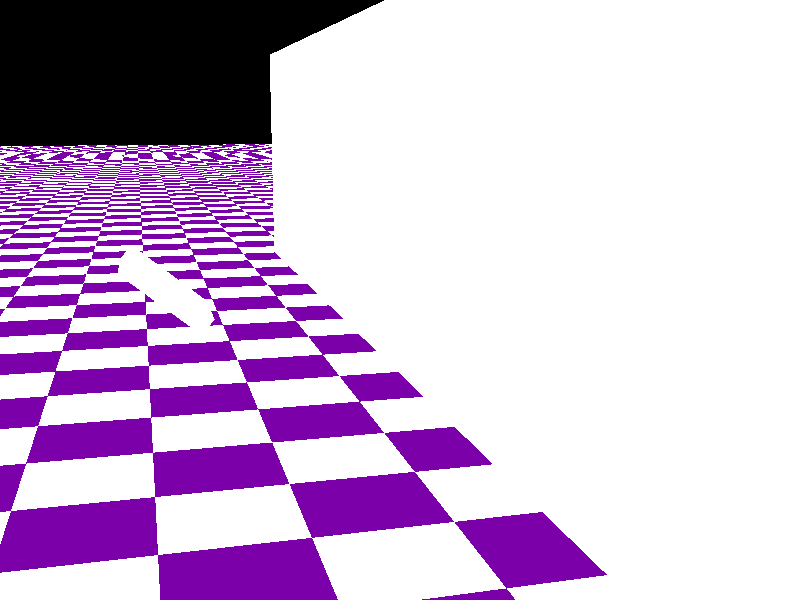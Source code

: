 // -w800 -h600 +a0.3

#version 3.7;

#include "colors.inc"
#include "glass.inc"

#default { finish { ambient 0.0 } }

global_settings {
    assumed_gamma 1
    max_trace_level 32
    photons {
      //count 7550000
      //count 50000000
      //count 500000000
      count 5000000
      max_trace_level 32
      radius , 100.0
      //radius 10.1
      //media 100000
      //media 64, 128
      //media 64, 128
      //media 10000, 0.1
      //media 1000, 8
      //media 1000, 16
      //jitter .4
      //media 100,1
      spacing 0.05
      autostop 0
      jitter 0

    }
    //subsurface {}
}

#declare lenseToPlane = (0.65);
//#declare lenseToPlane = (8);

////lab
//#declare CamPos = < lenseToPlane-0.005, 0.33, -0.1>;
////#declare LookAtTarg = < 2, -0.75, 1.5>;
//#declare LookAtTarg = < lenseToPlane + 1, 0.0, 0.1>;

//closeup
//#declare fov = 179;
//#declare CamPos = < lenseToPlane-0.008, 0.0, 0.0>;
//#declare LookAtTarg = < lenseToPlane+1.0, 0.001, 0.0>;

////labalt
#declare fov = 45;
#declare CamPos = < -2, 0.75, -5>;
#declare LookAtTarg = < 0.75, -1.25, 5.25>;

////top down
//#declare fov = 15;
//#declare CamPos = < 0, 18, 0>;
//#declare LookAtTarg = < 0, 0, 0>;

////head on
//#declare CamPos = < -18, 0, 0>;
//#declare LookAtTarg = < 0, 0, 0>;

////sideways
//#declare CamPos = < 0, 0, -20>;
//#declare LookAtTarg = < 0, -0.1, 0>;

#declare xSetupOffset = -2.125;

camera {
    location CamPos
    right x*image_width/image_height // keep propotions with any aspect ratio
    look_at LookAtTarg
    angle fov
}

/*
light_source {CamPos, color Gray25
    photons {refraction off reflection off}
    media_interaction off
}
*/

/*
light_source { CamPos, color Gray25
    photons { refraction on reflection on }
}
*/

//light_source {CamPos, color Gray25
//    photons { refraction on reflection on }
//    media_interaction off
//}

/*
light_source {<-50, 0.0, 0>, color rgb < 1.0, 0, 0>
    spotlight radius 0.25 falloff 0.35 point_at < 0, 0.0, 0>
    photons {refraction on reflection on}
}

light_source {<-50, 0.0, 0>, color rgb < 0, 1, 0>
    spotlight radius 0.25 falloff 0.35 point_at < 0, 0.0, 0>
    photons {refraction on reflection on}
}

light_source {<-50, 0.0, 0>, color rgb < 0, 0, 1>
    spotlight radius 0.25 falloff 0.35 point_at < 0, 0.0, 0>
    photons {refraction on reflection on}
}
*/

/*
light_source {<-50, 0.5, 0>, color rgb < 1.0, 0, 0>
    spotlight radius 0.5 falloff 0.51 point_at < 0, 0.5, 0>
    photons {refraction on reflection on}
}

light_source {<-50, 0.5, 0>, color rgb < 0, 1, 0>
    spotlight radius 0.5 falloff 0.51 point_at < 0, 0.5, 0>
    photons {refraction on reflection on}
}

light_source {<-50, 0.5, 0>, color rgb < 0, 0, 1>
    spotlight radius 0.5 falloff 0.51 point_at < 0, 0.5, 0>
    photons {refraction on reflection on}
}
*/

/*
light_source {<-150, -0.75, 0>, color rgb < 1, 0, 0>
    spotlight radius 0.1 falloff 0.3 point_at < 0, -0.15, 0>
    photons {refraction on reflection on}
}

light_source {<-150, 0.0, 0.75>, color rgb < 0, 1, 0>
    spotlight radius 0.1 falloff 0.3 point_at < 0, 0.0, 0.25>

    photons {refraction on reflection on}
}

light_source {<-150, 0.75, 0>, color rgb < 0, 0, 1>
    spotlight radius 0.1 falloff 0.3 point_at < 0, 0.15, 0>
    photons {refraction on reflection on}
}
*/

/* broken
box
 { -10,10 pigment { rgbt 1 } hollow
   interior
   { media
     { scattering { 1, 0.5 }
     }
   }
 }
*/

box {<-100,-3,-100>, < 100, -2.01, 100>
    texture {
        pigment { checker color White, color rgb < 0.2, 0, 0.4> }
        finish { brilliance 0.25 }
    }

    //photons { target refraction off reflection yes }
}

light_source {<xSetupOffset, 2.75, 0>, color rgb <0.125,0.25,0.125> //< .15, 0.15, 0.15>
    spotlight radius 10.0 falloff 20.0 point_at < xSetupOffset, -0.1, 0.1>

    photons { refraction on reflection on }
}

light_source {<xSetupOffset, -2.00, 0>, color rgb <0.01,0.01,0.25> //< .15, 0.15, 0.15>
    spotlight radius 10.0 falloff 20.0 point_at < xSetupOffset, 0.0, -0.0>

    photons { refraction on reflection on }
}

box { <xSetupOffset,-0.25,-0.25>, <xSetupOffset-0.1, 0.25, 0.25>
    texture {
        pigment { color White }
        //finish { reflection {1.0} brilliance 5.0 diffuse 0.9 }
        //finish { reflection {0.5} brilliance 5.0 ambient 0 diffuse 0.9 }
        //finish { ambient 0 diffuse 0 reflection 1 }
        finish { reflection { 0.1 metallic } brilliance 1.0 emission 0.01 diffuse 0.9 }
    }

    photons { target refraction off reflection on }

    rotate z*50
    translate <-0.5,1.56,0>
}

intersection {
  //fl=2 ior=1.5 lr=1

	sphere{
		<0,+1.7321,0>, 2
	}

	sphere{
		<0,-1.7321,0>, 2
	}

	//texture {GlassTex1}
	//interior {GlassInt1}
	//PhotonTarget(no, yes, yes)
  //photons
  //{
  // target
  // reflection on
  // refraction on
  //}

  texture {
    pigment { Col_Glass_Clear }
    //finish { ambient 0 diffuse 0 reflection 0.01 }
    finish { F_Glass6 }
  }

  interior { ior 1.5 }

  photons
  {
   reflection on
   refraction on
   collect off
  }

	//scale < 1, 1, 1>
  //translate < 1, 1, 0>
	rotate -x*90
	rotate -y*90
  //translate < 0, 0, -1.0>
}

box { <lenseToPlane,-2,-15>, <lenseToPlane+0.1, 2, 15>

    texture {
        pigment { color White }
        //finish { reflection {0.0} brilliance 1.0 diffuse 1.0 }
        finish { reflection {0.0} brilliance 0.1 ambient 0.0 diffuse 2.0 }

        //finish { reflection {1.0} brilliance 0.9 diffuse 0.99 }
        //finish { diffuse 0.9
        //         phong 0.5 }
    }

/*
    texture { pigment{
                color White filter 0.27
                quick_color White}
              normal {bumps 0.1 scale 0.002}
              finish {diffuse 0.9
                      phong 0.5}
            }// end of texture
*/

    photons { target refraction off reflection on }
}

/*
#declare R = 1.1;
#declare A = 0.66;
#declare ishift = 0.0;
difference {
	cylinder {<ishift-0.0005, 0, 0>, < ishift+0.0005, 0, 0>, R}
	sphere {<ishift, 0, 0>, A}
	translate <0, 0.0, 0>

    texture {
        pigment { color White }
    }

    photons {
      target
      refraction off
      reflection yes
      collect off
    }
}
*/

/*
box
 { <-5, -6.5, -10.5>, <3, 6.5, 10.25>
   pigment { rgbt 1 } hollow
   interior
   { media
     { scattering { 1, 0.07 extinction 0.01 }
       samples 30
     }
   }
   photons { pass_through }
 }
*/
